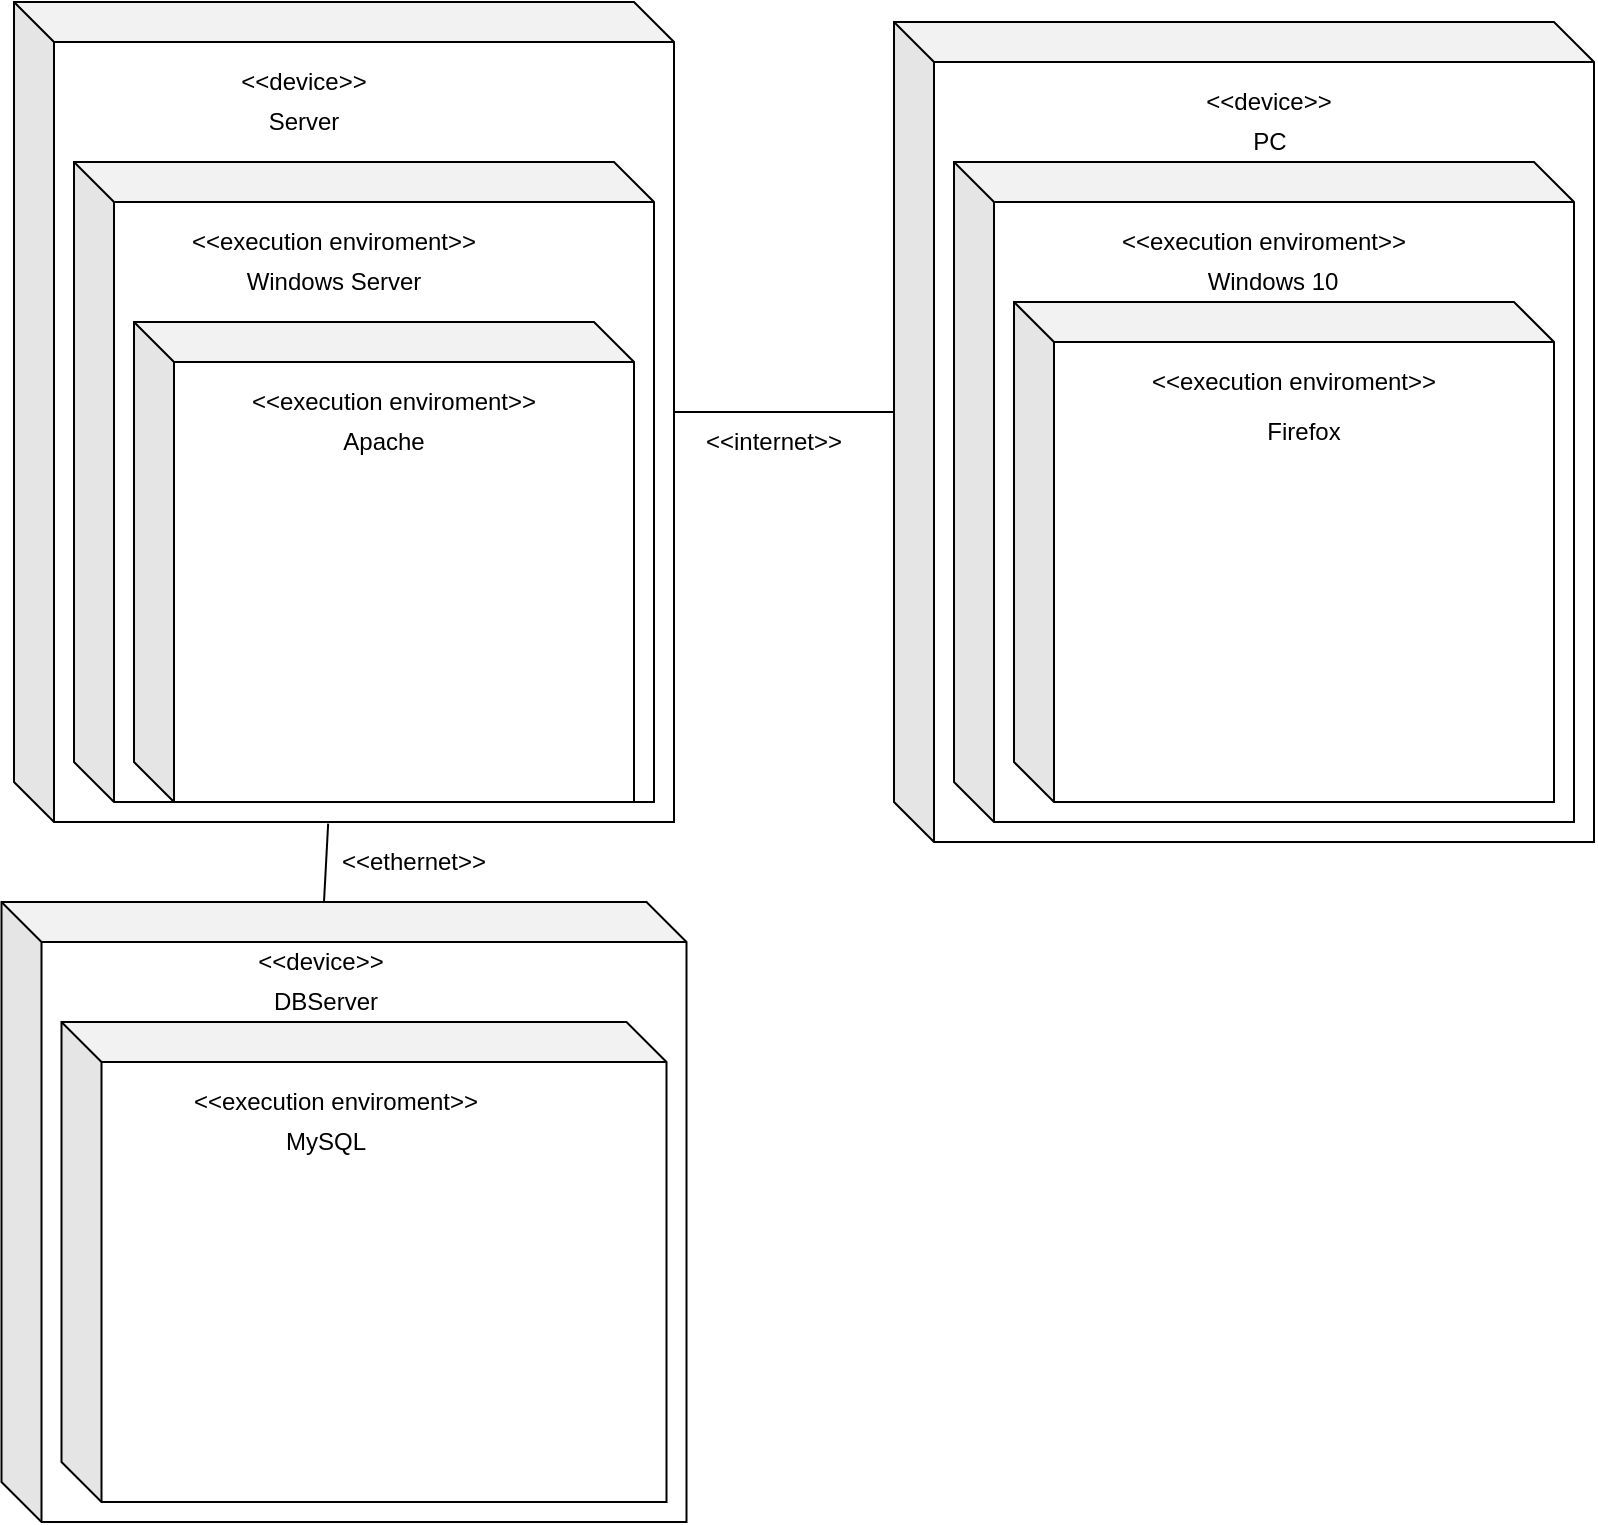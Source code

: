<mxfile version="13.1.3" type="github">
  <diagram id="4GW-RY3Nu8BRxU7tPE-U" name="Page-1">
    <mxGraphModel dx="1673" dy="979" grid="1" gridSize="10" guides="1" tooltips="1" connect="1" arrows="1" fold="1" page="1" pageScale="1" pageWidth="827" pageHeight="1169" math="0" shadow="0">
      <root>
        <mxCell id="0" />
        <mxCell id="1" parent="0" />
        <mxCell id="-t_JHmkk4COw55mll-PX-1" value="" style="shape=cube;whiteSpace=wrap;html=1;boundedLbl=1;backgroundOutline=1;darkOpacity=0.05;darkOpacity2=0.1;" parent="1" vertex="1">
          <mxGeometry x="20" y="10" width="330" height="410" as="geometry" />
        </mxCell>
        <mxCell id="-t_JHmkk4COw55mll-PX-2" value="&amp;lt;&amp;lt;device&amp;gt;&amp;gt;" style="text;html=1;strokeColor=none;fillColor=none;align=center;verticalAlign=middle;whiteSpace=wrap;rounded=0;" parent="1" vertex="1">
          <mxGeometry x="130" y="40" width="70" height="20" as="geometry" />
        </mxCell>
        <mxCell id="-t_JHmkk4COw55mll-PX-3" value="Server" style="text;html=1;strokeColor=none;fillColor=none;align=center;verticalAlign=middle;whiteSpace=wrap;rounded=0;" parent="1" vertex="1">
          <mxGeometry x="130" y="60" width="70" height="20" as="geometry" />
        </mxCell>
        <mxCell id="-t_JHmkk4COw55mll-PX-4" value="" style="shape=cube;whiteSpace=wrap;html=1;boundedLbl=1;backgroundOutline=1;darkOpacity=0.05;darkOpacity2=0.1;" parent="1" vertex="1">
          <mxGeometry x="50" y="90" width="290" height="320" as="geometry" />
        </mxCell>
        <mxCell id="-t_JHmkk4COw55mll-PX-5" value="" style="shape=cube;whiteSpace=wrap;html=1;boundedLbl=1;backgroundOutline=1;darkOpacity=0.05;darkOpacity2=0.1;" parent="1" vertex="1">
          <mxGeometry x="460" y="20" width="350" height="410" as="geometry" />
        </mxCell>
        <mxCell id="-t_JHmkk4COw55mll-PX-6" value="Windows Server" style="text;html=1;strokeColor=none;fillColor=none;align=center;verticalAlign=middle;whiteSpace=wrap;rounded=0;" parent="1" vertex="1">
          <mxGeometry x="130" y="140" width="100" height="20" as="geometry" />
        </mxCell>
        <mxCell id="-t_JHmkk4COw55mll-PX-9" value="&amp;lt;&amp;lt;execution enviroment&amp;gt;&amp;gt;" style="text;html=1;strokeColor=none;fillColor=none;align=center;verticalAlign=middle;whiteSpace=wrap;rounded=0;" parent="1" vertex="1">
          <mxGeometry x="100" y="120" width="160" height="20" as="geometry" />
        </mxCell>
        <mxCell id="-t_JHmkk4COw55mll-PX-10" value="" style="shape=cube;whiteSpace=wrap;html=1;boundedLbl=1;backgroundOutline=1;darkOpacity=0.05;darkOpacity2=0.1;" parent="1" vertex="1">
          <mxGeometry x="80" y="170" width="250" height="240" as="geometry" />
        </mxCell>
        <mxCell id="-t_JHmkk4COw55mll-PX-11" value="Apache" style="text;html=1;strokeColor=none;fillColor=none;align=center;verticalAlign=middle;whiteSpace=wrap;rounded=0;" parent="1" vertex="1">
          <mxGeometry x="185" y="220" width="40" height="20" as="geometry" />
        </mxCell>
        <mxCell id="-t_JHmkk4COw55mll-PX-13" value="&amp;lt;&amp;lt;execution enviroment&amp;gt;&amp;gt;" style="text;html=1;strokeColor=none;fillColor=none;align=center;verticalAlign=middle;whiteSpace=wrap;rounded=0;" parent="1" vertex="1">
          <mxGeometry x="130" y="200" width="160" height="20" as="geometry" />
        </mxCell>
        <mxCell id="-t_JHmkk4COw55mll-PX-14" value="" style="shape=cube;whiteSpace=wrap;html=1;boundedLbl=1;backgroundOutline=1;darkOpacity=0.05;darkOpacity2=0.1;" parent="1" vertex="1">
          <mxGeometry x="13.75" y="460" width="342.5" height="310" as="geometry" />
        </mxCell>
        <mxCell id="-t_JHmkk4COw55mll-PX-15" value="&amp;lt;&amp;lt;device&amp;gt;&amp;gt;" style="text;html=1;strokeColor=none;fillColor=none;align=center;verticalAlign=middle;whiteSpace=wrap;rounded=0;" parent="1" vertex="1">
          <mxGeometry x="141.25" y="480" width="65" height="20" as="geometry" />
        </mxCell>
        <mxCell id="-t_JHmkk4COw55mll-PX-16" value="DBServer" style="text;html=1;strokeColor=none;fillColor=none;align=center;verticalAlign=middle;whiteSpace=wrap;rounded=0;" parent="1" vertex="1">
          <mxGeometry x="146.25" y="500" width="60" height="20" as="geometry" />
        </mxCell>
        <mxCell id="-t_JHmkk4COw55mll-PX-17" value="" style="shape=cube;whiteSpace=wrap;html=1;boundedLbl=1;backgroundOutline=1;darkOpacity=0.05;darkOpacity2=0.1;" parent="1" vertex="1">
          <mxGeometry x="43.75" y="520" width="302.5" height="240" as="geometry" />
        </mxCell>
        <mxCell id="-t_JHmkk4COw55mll-PX-18" value="&amp;lt;&amp;lt;execution enviroment&amp;gt;&amp;gt;" style="text;html=1;strokeColor=none;fillColor=none;align=center;verticalAlign=middle;whiteSpace=wrap;rounded=0;" parent="1" vertex="1">
          <mxGeometry x="101.25" y="550" width="160" height="20" as="geometry" />
        </mxCell>
        <mxCell id="-t_JHmkk4COw55mll-PX-19" value="MySQL" style="text;html=1;strokeColor=none;fillColor=none;align=center;verticalAlign=middle;whiteSpace=wrap;rounded=0;" parent="1" vertex="1">
          <mxGeometry x="156.25" y="570" width="40" height="20" as="geometry" />
        </mxCell>
        <mxCell id="-t_JHmkk4COw55mll-PX-20" value="&amp;lt;&amp;lt;device&amp;gt;&amp;gt;" style="text;html=1;strokeColor=none;fillColor=none;align=center;verticalAlign=middle;whiteSpace=wrap;rounded=0;" parent="1" vertex="1">
          <mxGeometry x="610" y="50" width="75" height="20" as="geometry" />
        </mxCell>
        <mxCell id="-t_JHmkk4COw55mll-PX-21" value="PC" style="text;html=1;strokeColor=none;fillColor=none;align=center;verticalAlign=middle;whiteSpace=wrap;rounded=0;" parent="1" vertex="1">
          <mxGeometry x="627.5" y="70" width="40" height="20" as="geometry" />
        </mxCell>
        <mxCell id="-t_JHmkk4COw55mll-PX-22" value="" style="shape=cube;whiteSpace=wrap;html=1;boundedLbl=1;backgroundOutline=1;darkOpacity=0.05;darkOpacity2=0.1;" parent="1" vertex="1">
          <mxGeometry x="490" y="90" width="310" height="330" as="geometry" />
        </mxCell>
        <mxCell id="-t_JHmkk4COw55mll-PX-23" value="Windows 10" style="text;html=1;strokeColor=none;fillColor=none;align=center;verticalAlign=middle;whiteSpace=wrap;rounded=0;" parent="1" vertex="1">
          <mxGeometry x="612.5" y="140" width="72.5" height="20" as="geometry" />
        </mxCell>
        <mxCell id="-t_JHmkk4COw55mll-PX-24" value="&amp;lt;&amp;lt;execution enviroment&amp;gt;&amp;gt;" style="text;html=1;strokeColor=none;fillColor=none;align=center;verticalAlign=middle;whiteSpace=wrap;rounded=0;" parent="1" vertex="1">
          <mxGeometry x="565" y="120" width="160" height="20" as="geometry" />
        </mxCell>
        <mxCell id="-t_JHmkk4COw55mll-PX-25" value="" style="shape=cube;whiteSpace=wrap;html=1;boundedLbl=1;backgroundOutline=1;darkOpacity=0.05;darkOpacity2=0.1;" parent="1" vertex="1">
          <mxGeometry x="520" y="160" width="270" height="250" as="geometry" />
        </mxCell>
        <mxCell id="-t_JHmkk4COw55mll-PX-26" value="&amp;lt;&amp;lt;execution enviroment&amp;gt;&amp;gt;" style="text;html=1;strokeColor=none;fillColor=none;align=center;verticalAlign=middle;whiteSpace=wrap;rounded=0;" parent="1" vertex="1">
          <mxGeometry x="580" y="190" width="160" height="20" as="geometry" />
        </mxCell>
        <mxCell id="-t_JHmkk4COw55mll-PX-27" value="Firefox" style="text;html=1;strokeColor=none;fillColor=none;align=center;verticalAlign=middle;whiteSpace=wrap;rounded=0;" parent="1" vertex="1">
          <mxGeometry x="640" y="215" width="50" height="20" as="geometry" />
        </mxCell>
        <mxCell id="-t_JHmkk4COw55mll-PX-32" value="&amp;lt;&amp;lt;ethernet&amp;gt;&amp;gt;" style="text;html=1;strokeColor=none;fillColor=none;align=center;verticalAlign=middle;whiteSpace=wrap;rounded=0;" parent="1" vertex="1">
          <mxGeometry x="185" y="430" width="70" height="20" as="geometry" />
        </mxCell>
        <mxCell id="-t_JHmkk4COw55mll-PX-33" value="&amp;lt;&amp;lt;internet&amp;gt;&amp;gt;" style="text;html=1;strokeColor=none;fillColor=none;align=center;verticalAlign=middle;whiteSpace=wrap;rounded=0;" parent="1" vertex="1">
          <mxGeometry x="380" y="220" width="40" height="20" as="geometry" />
        </mxCell>
        <mxCell id="-t_JHmkk4COw55mll-PX-34" value="" style="endArrow=none;html=1;entryX=0.476;entryY=1.002;entryDx=0;entryDy=0;entryPerimeter=0;exitX=0;exitY=0;exitDx=161.25;exitDy=0;exitPerimeter=0;" parent="1" source="-t_JHmkk4COw55mll-PX-14" target="-t_JHmkk4COw55mll-PX-1" edge="1">
          <mxGeometry width="50" height="50" relative="1" as="geometry">
            <mxPoint x="510" y="490" as="sourcePoint" />
            <mxPoint x="560" y="440" as="targetPoint" />
          </mxGeometry>
        </mxCell>
        <mxCell id="-t_JHmkk4COw55mll-PX-36" value="" style="endArrow=none;html=1;entryX=0;entryY=0;entryDx=0;entryDy=195;entryPerimeter=0;" parent="1" source="-t_JHmkk4COw55mll-PX-1" target="-t_JHmkk4COw55mll-PX-5" edge="1">
          <mxGeometry width="50" height="50" relative="1" as="geometry">
            <mxPoint x="510" y="290" as="sourcePoint" />
            <mxPoint x="560" y="240" as="targetPoint" />
          </mxGeometry>
        </mxCell>
      </root>
    </mxGraphModel>
  </diagram>
</mxfile>
